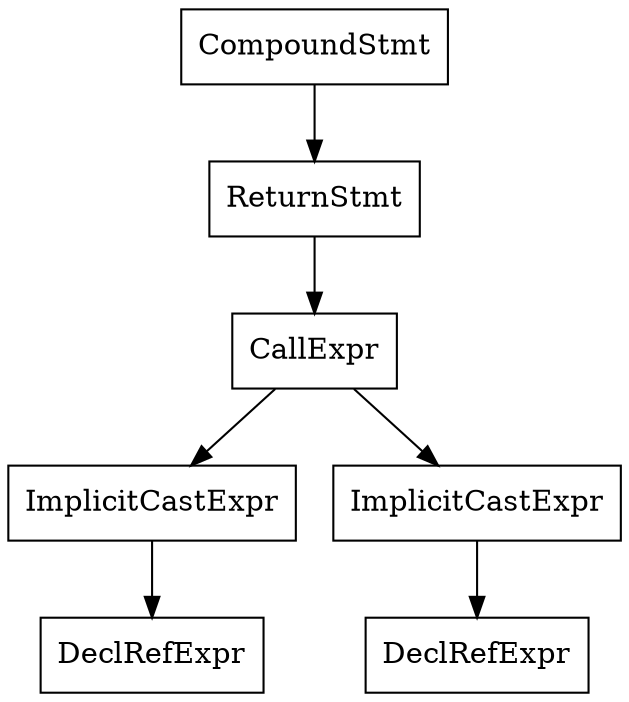 digraph unnamed {

	Node0x5573fee1b858 [shape=record,label="{CompoundStmt}"];
	Node0x5573fee1b858 -> Node0x5573fee1b848;
	Node0x5573fee1b848 [shape=record,label="{ReturnStmt}"];
	Node0x5573fee1b848 -> Node0x5573fee19fd8;
	Node0x5573fee19fd8 [shape=record,label="{CallExpr}"];
	Node0x5573fee19fd8 -> Node0x5573fee19fc0;
	Node0x5573fee19fd8 -> Node0x5573fee1b830;
	Node0x5573fee19fc0 [shape=record,label="{ImplicitCastExpr}"];
	Node0x5573fee19fc0 -> Node0x5573fee19fa0;
	Node0x5573fee19fa0 [shape=record,label="{DeclRefExpr}"];
	Node0x5573fee1b830 [shape=record,label="{ImplicitCastExpr}"];
	Node0x5573fee1b830 -> Node0x5573fee19f80;
	Node0x5573fee19f80 [shape=record,label="{DeclRefExpr}"];
}
